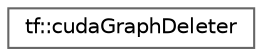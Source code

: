 digraph "类继承关系图"
{
 // LATEX_PDF_SIZE
  bgcolor="transparent";
  edge [fontname=Helvetica,fontsize=10,labelfontname=Helvetica,labelfontsize=10];
  node [fontname=Helvetica,fontsize=10,shape=box,height=0.2,width=0.4];
  rankdir="LR";
  Node0 [id="Node000000",label="tf::cudaGraphDeleter",height=0.2,width=0.4,color="grey40", fillcolor="white", style="filled",URL="$structtf_1_1cuda_graph_deleter.html",tooltip="a functor for deleting a CUDA graph"];
}
